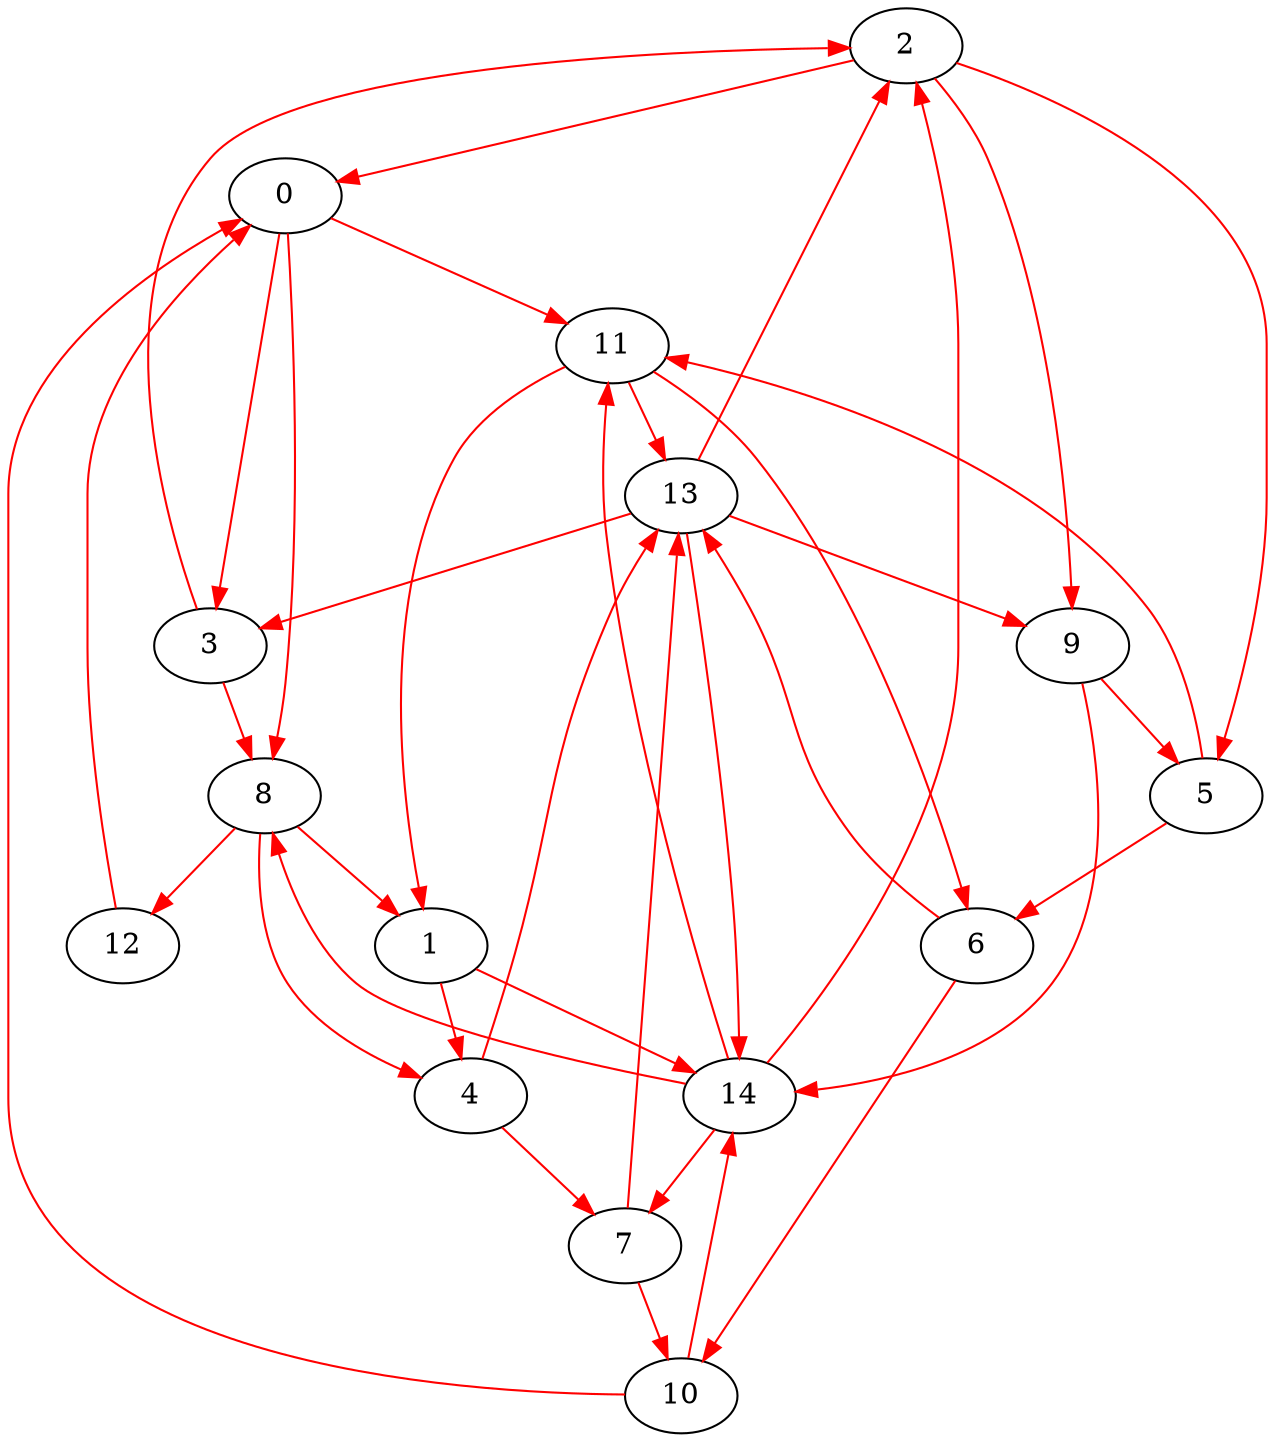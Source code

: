 digraph Egraph_1{
	2 -> 0[color=red];
	0 -> 11[color=red];
	11 -> 13[color=red];
	13 -> 14[color=red];
	14 -> 11[color=red];
	11 -> 1[color=red];
	1 -> 14[color=red];
	14 -> 2[color=red];
	2 -> 5[color=red];
	5 -> 6[color=red];
	6 -> 10[color=red];
	10 -> 14[color=red];
	14 -> 7[color=red];
	7 -> 13[color=red];
	13 -> 2[color=red];
	2 -> 9[color=red];
	9 -> 5[color=red];
	5 -> 11[color=red];
	11 -> 6[color=red];
	6 -> 13[color=red];
	13 -> 3[color=red];
	3 -> 8[color=red];
	8 -> 4[color=red];
	4 -> 13[color=red];
	13 -> 9[color=red];
	9 -> 14[color=red];
	14 -> 8[color=red];
	8 -> 12[color=red];
	12 -> 0[color=red];
	0 -> 8[color=red];
	8 -> 1[color=red];
	1 -> 4[color=red];
	4 -> 7[color=red];
	7 -> 10[color=red];
	10 -> 0[color=red];
	0 -> 3[color=red];
	3 -> 2[color=red];
	14
}
